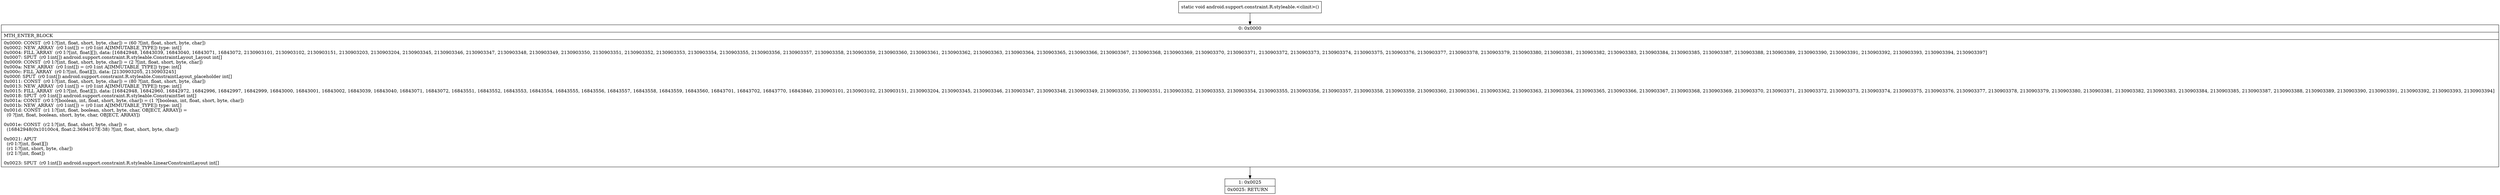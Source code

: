 digraph "CFG forandroid.support.constraint.R.styleable.\<clinit\>()V" {
Node_0 [shape=record,label="{0\:\ 0x0000|MTH_ENTER_BLOCK\l|0x0000: CONST  (r0 I:?[int, float, short, byte, char]) = (60 ?[int, float, short, byte, char]) \l0x0002: NEW_ARRAY  (r0 I:int[]) = (r0 I:int A[IMMUTABLE_TYPE]) type: int[] \l0x0004: FILL_ARRAY  (r0 I:?[int, float][]), data: [16842948, 16843039, 16843040, 16843071, 16843072, 2130903101, 2130903102, 2130903151, 2130903203, 2130903204, 2130903345, 2130903346, 2130903347, 2130903348, 2130903349, 2130903350, 2130903351, 2130903352, 2130903353, 2130903354, 2130903355, 2130903356, 2130903357, 2130903358, 2130903359, 2130903360, 2130903361, 2130903362, 2130903363, 2130903364, 2130903365, 2130903366, 2130903367, 2130903368, 2130903369, 2130903370, 2130903371, 2130903372, 2130903373, 2130903374, 2130903375, 2130903376, 2130903377, 2130903378, 2130903379, 2130903380, 2130903381, 2130903382, 2130903383, 2130903384, 2130903385, 2130903387, 2130903388, 2130903389, 2130903390, 2130903391, 2130903392, 2130903393, 2130903394, 2130903397] \l0x0007: SPUT  (r0 I:int[]) android.support.constraint.R.styleable.ConstraintLayout_Layout int[] \l0x0009: CONST  (r0 I:?[int, float, short, byte, char]) = (2 ?[int, float, short, byte, char]) \l0x000a: NEW_ARRAY  (r0 I:int[]) = (r0 I:int A[IMMUTABLE_TYPE]) type: int[] \l0x000c: FILL_ARRAY  (r0 I:?[int, float][]), data: [2130903205, 2130903245] \l0x000f: SPUT  (r0 I:int[]) android.support.constraint.R.styleable.ConstraintLayout_placeholder int[] \l0x0011: CONST  (r0 I:?[int, float, short, byte, char]) = (80 ?[int, float, short, byte, char]) \l0x0013: NEW_ARRAY  (r0 I:int[]) = (r0 I:int A[IMMUTABLE_TYPE]) type: int[] \l0x0015: FILL_ARRAY  (r0 I:?[int, float][]), data: [16842948, 16842960, 16842972, 16842996, 16842997, 16842999, 16843000, 16843001, 16843002, 16843039, 16843040, 16843071, 16843072, 16843551, 16843552, 16843553, 16843554, 16843555, 16843556, 16843557, 16843558, 16843559, 16843560, 16843701, 16843702, 16843770, 16843840, 2130903101, 2130903102, 2130903151, 2130903204, 2130903345, 2130903346, 2130903347, 2130903348, 2130903349, 2130903350, 2130903351, 2130903352, 2130903353, 2130903354, 2130903355, 2130903356, 2130903357, 2130903358, 2130903359, 2130903360, 2130903361, 2130903362, 2130903363, 2130903364, 2130903365, 2130903366, 2130903367, 2130903368, 2130903369, 2130903370, 2130903371, 2130903372, 2130903373, 2130903374, 2130903375, 2130903376, 2130903377, 2130903378, 2130903379, 2130903380, 2130903381, 2130903382, 2130903383, 2130903384, 2130903385, 2130903387, 2130903388, 2130903389, 2130903390, 2130903391, 2130903392, 2130903393, 2130903394] \l0x0018: SPUT  (r0 I:int[]) android.support.constraint.R.styleable.ConstraintSet int[] \l0x001a: CONST  (r0 I:?[boolean, int, float, short, byte, char]) = (1 ?[boolean, int, float, short, byte, char]) \l0x001b: NEW_ARRAY  (r0 I:int[]) = (r0 I:int A[IMMUTABLE_TYPE]) type: int[] \l0x001d: CONST  (r1 I:?[int, float, boolean, short, byte, char, OBJECT, ARRAY]) = \l  (0 ?[int, float, boolean, short, byte, char, OBJECT, ARRAY])\l \l0x001e: CONST  (r2 I:?[int, float, short, byte, char]) = \l  (16842948(0x10100c4, float:2.3694107E\-38) ?[int, float, short, byte, char])\l \l0x0021: APUT  \l  (r0 I:?[int, float][])\l  (r1 I:?[int, short, byte, char])\l  (r2 I:?[int, float])\l \l0x0023: SPUT  (r0 I:int[]) android.support.constraint.R.styleable.LinearConstraintLayout int[] \l}"];
Node_1 [shape=record,label="{1\:\ 0x0025|0x0025: RETURN   \l}"];
MethodNode[shape=record,label="{static void android.support.constraint.R.styleable.\<clinit\>() }"];
MethodNode -> Node_0;
Node_0 -> Node_1;
}

